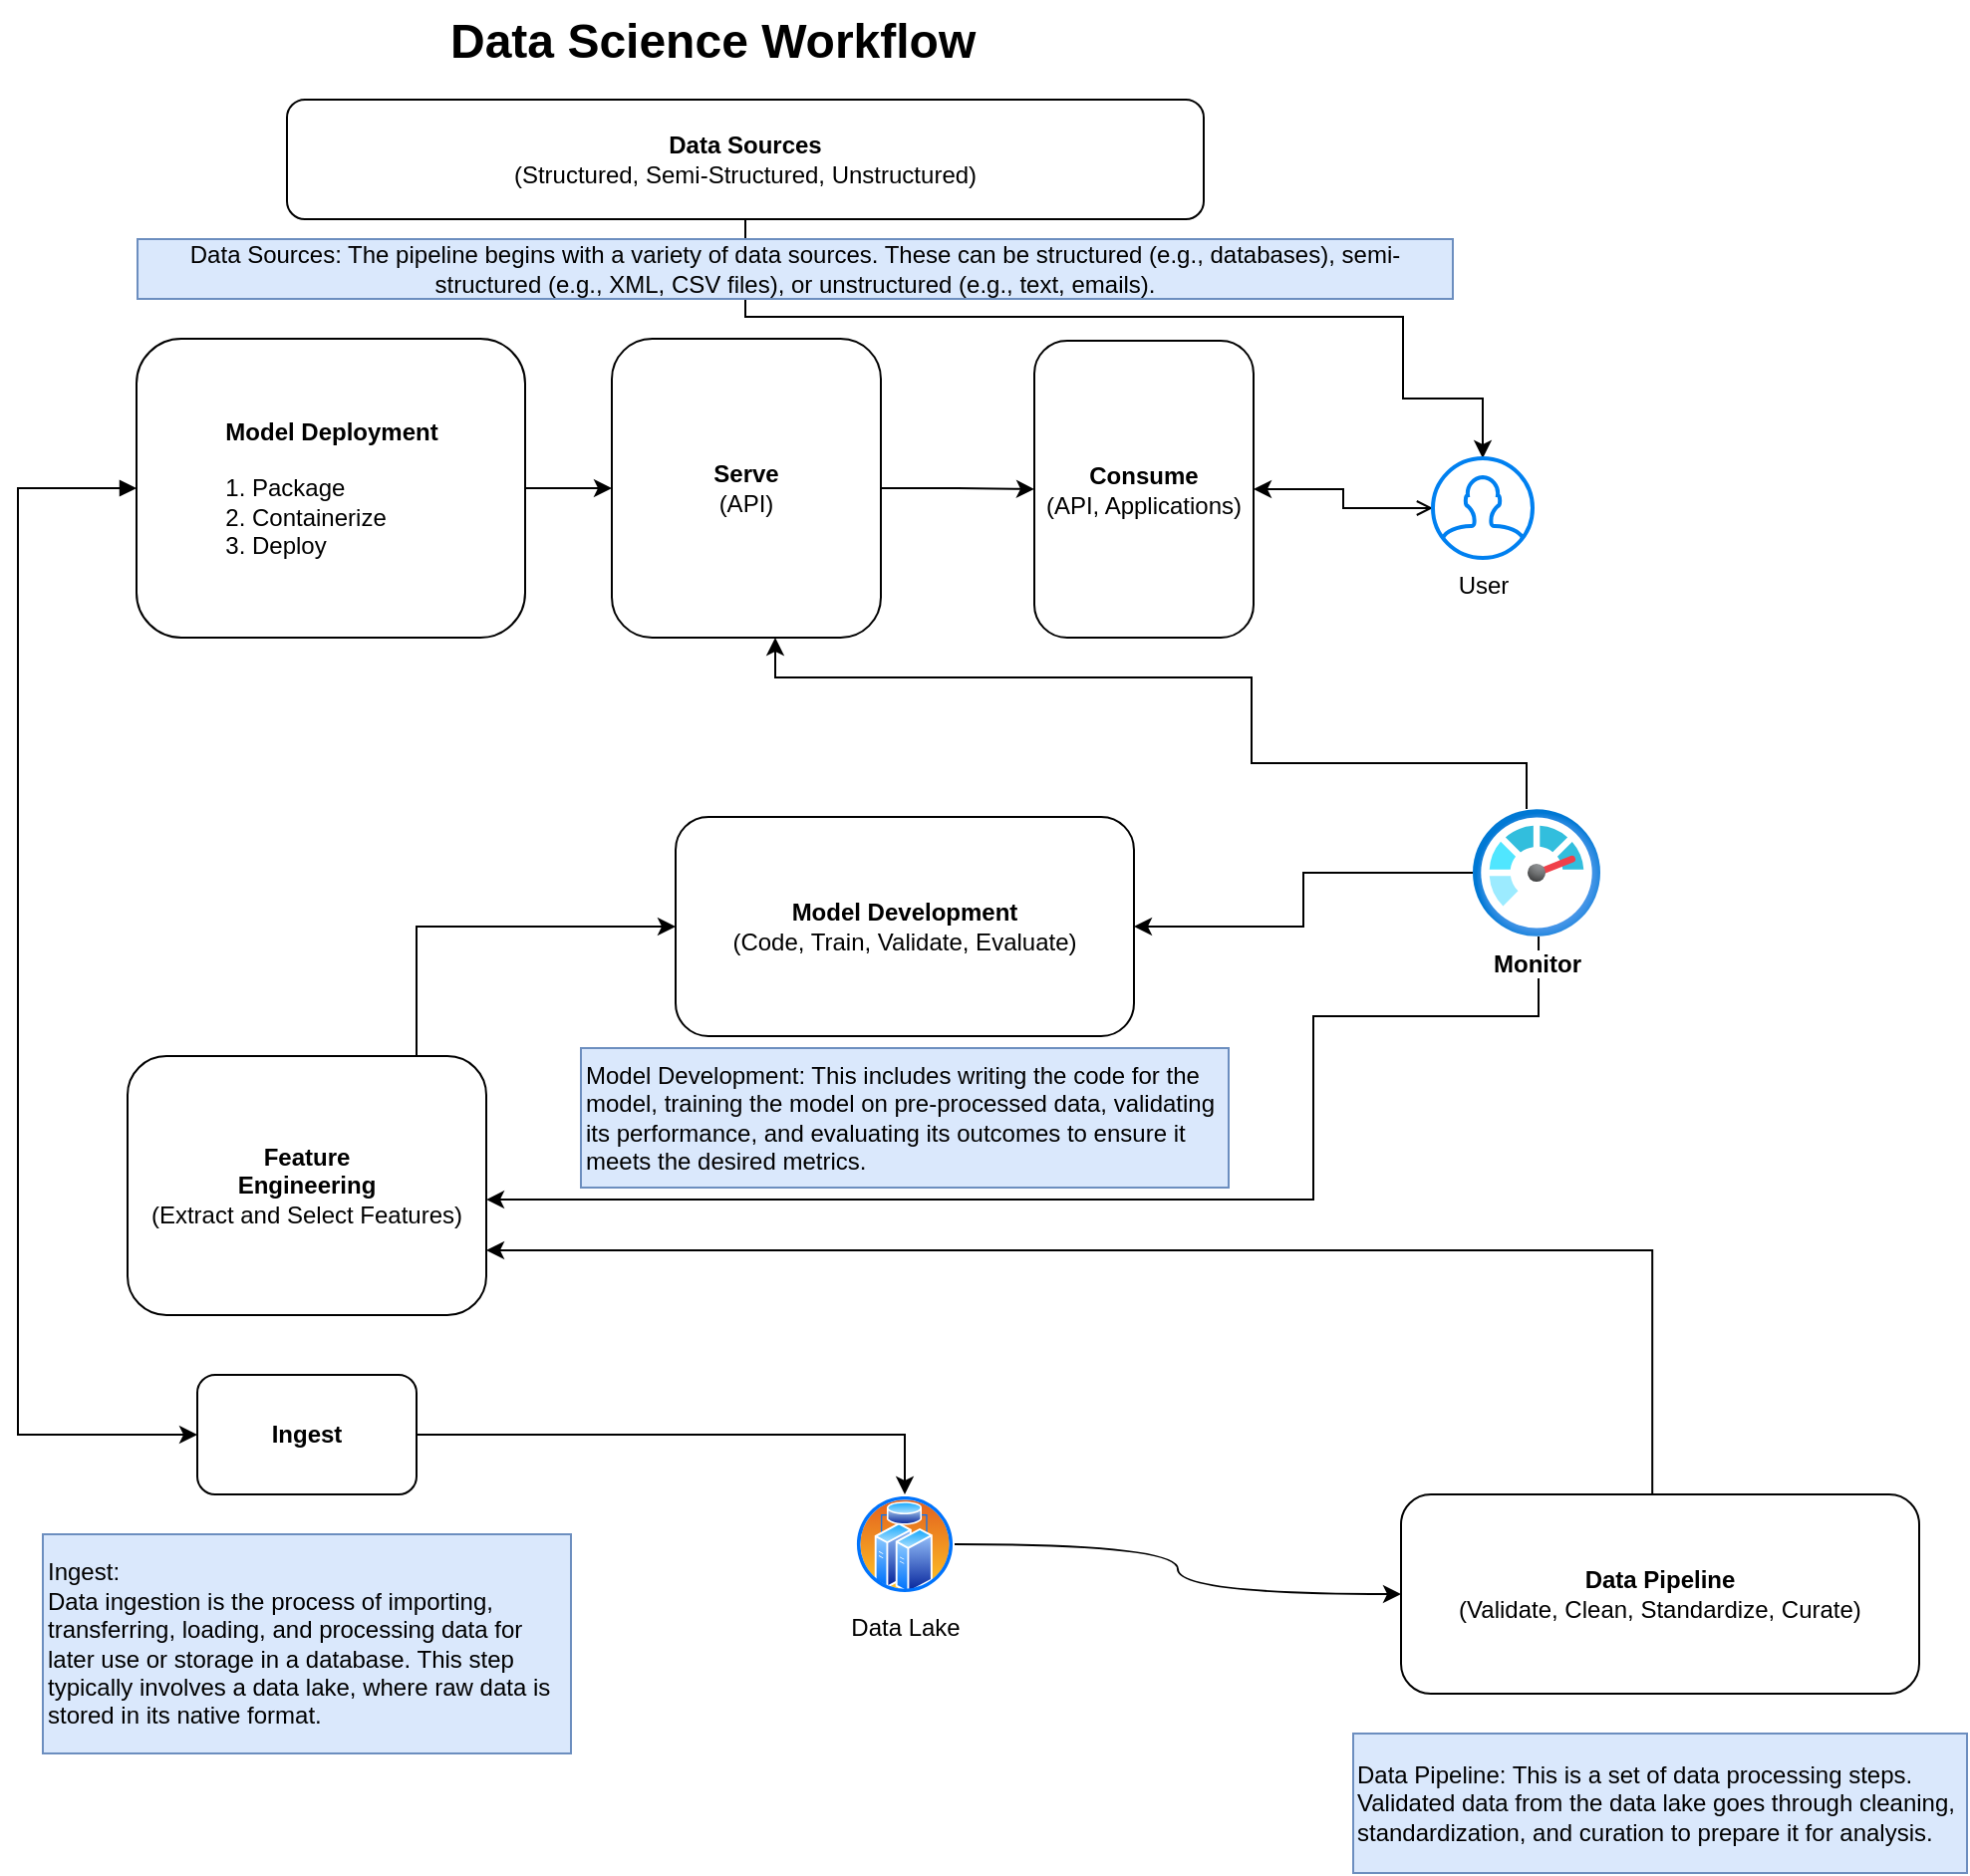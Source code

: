 <mxfile version="24.2.5" type="github">
  <diagram name="Seite-1" id="fTFykLj2f5kGOEzCg6G0">
    <mxGraphModel dx="1195" dy="722" grid="1" gridSize="10" guides="1" tooltips="1" connect="1" arrows="1" fold="1" page="1" pageScale="1" pageWidth="827" pageHeight="1169" math="0" shadow="0">
      <root>
        <mxCell id="0" />
        <mxCell id="1" parent="0" />
        <mxCell id="8dWeRQJoe6eqsGYIArm2-1" value="&lt;b&gt;Data Sources&lt;/b&gt;&lt;div&gt;(Structured, Semi-Structured, Unstructured)&lt;/div&gt;" style="rounded=1;whiteSpace=wrap;html=1;" vertex="1" parent="1">
          <mxGeometry x="155" y="90" width="460" height="60" as="geometry" />
        </mxCell>
        <mxCell id="8dWeRQJoe6eqsGYIArm2-2" value="" style="edgeStyle=orthogonalEdgeStyle;rounded=0;orthogonalLoop=1;jettySize=auto;html=1;exitX=0.5;exitY=1;exitDx=0;exitDy=0;strokeColor=default;" edge="1" parent="1" source="8dWeRQJoe6eqsGYIArm2-1" target="8dWeRQJoe6eqsGYIArm2-5">
          <mxGeometry relative="1" as="geometry">
            <mxPoint x="385" y="139" as="sourcePoint" />
            <Array as="points">
              <mxPoint x="385" y="199" />
              <mxPoint x="715" y="199" />
              <mxPoint x="715" y="240" />
              <mxPoint x="755" y="240" />
            </Array>
          </mxGeometry>
        </mxCell>
        <mxCell id="8dWeRQJoe6eqsGYIArm2-3" value="&lt;b&gt;Consume&lt;/b&gt;&lt;div&gt;(API, Applications)&lt;/div&gt;" style="rounded=1;whiteSpace=wrap;html=1;" vertex="1" parent="1">
          <mxGeometry x="530" y="211" width="110" height="149" as="geometry" />
        </mxCell>
        <mxCell id="8dWeRQJoe6eqsGYIArm2-4" value="" style="edgeStyle=orthogonalEdgeStyle;rounded=0;orthogonalLoop=1;jettySize=auto;html=1;startArrow=open;startFill=0;" edge="1" parent="1" source="8dWeRQJoe6eqsGYIArm2-5" target="8dWeRQJoe6eqsGYIArm2-3">
          <mxGeometry relative="1" as="geometry" />
        </mxCell>
        <mxCell id="8dWeRQJoe6eqsGYIArm2-5" value="User" style="html=1;verticalLabelPosition=bottom;align=center;labelBackgroundColor=#ffffff;verticalAlign=top;strokeWidth=2;strokeColor=#0080F0;shadow=0;dashed=0;shape=mxgraph.ios7.icons.user;" vertex="1" parent="1">
          <mxGeometry x="730" y="270" width="50" height="50" as="geometry" />
        </mxCell>
        <mxCell id="8dWeRQJoe6eqsGYIArm2-6" value="" style="edgeStyle=orthogonalEdgeStyle;rounded=0;orthogonalLoop=1;jettySize=auto;html=1;" edge="1" parent="1" source="8dWeRQJoe6eqsGYIArm2-7" target="8dWeRQJoe6eqsGYIArm2-3">
          <mxGeometry relative="1" as="geometry" />
        </mxCell>
        <mxCell id="8dWeRQJoe6eqsGYIArm2-7" value="&lt;b&gt;Serve&lt;/b&gt;&lt;div&gt;(API)&lt;/div&gt;" style="rounded=1;whiteSpace=wrap;html=1;" vertex="1" parent="1">
          <mxGeometry x="318" y="210" width="135" height="150" as="geometry" />
        </mxCell>
        <mxCell id="8dWeRQJoe6eqsGYIArm2-8" value="" style="edgeStyle=orthogonalEdgeStyle;rounded=0;orthogonalLoop=1;jettySize=auto;html=1;" edge="1" parent="1" source="8dWeRQJoe6eqsGYIArm2-9" target="8dWeRQJoe6eqsGYIArm2-7">
          <mxGeometry relative="1" as="geometry" />
        </mxCell>
        <mxCell id="8dWeRQJoe6eqsGYIArm2-9" value="&lt;div style=&quot;text-align: left;&quot;&gt;&lt;span style=&quot;background-color: initial;&quot;&gt;&lt;b&gt;Model&amp;nbsp;&lt;/b&gt;&lt;/span&gt;&lt;b style=&quot;background-color: initial; text-align: center;&quot;&gt;Deployment&lt;/b&gt;&lt;/div&gt;&lt;div style=&quot;&quot;&gt;&lt;b&gt;&lt;br&gt;&lt;/b&gt;&lt;/div&gt;&lt;div style=&quot;text-align: left;&quot;&gt;1. Package&lt;/div&gt;&lt;div style=&quot;text-align: left;&quot;&gt;2. Containerize&lt;/div&gt;&lt;div style=&quot;text-align: left;&quot;&gt;3. Deploy&lt;/div&gt;" style="rounded=1;whiteSpace=wrap;html=1;" vertex="1" parent="1">
          <mxGeometry x="79.5" y="210" width="195" height="150" as="geometry" />
        </mxCell>
        <mxCell id="8dWeRQJoe6eqsGYIArm2-10" value="&lt;b&gt;Model Development&lt;/b&gt;&lt;div&gt;(Code, Train, Validate, Evaluate)&lt;/div&gt;" style="rounded=1;whiteSpace=wrap;html=1;" vertex="1" parent="1">
          <mxGeometry x="350" y="450" width="230" height="110" as="geometry" />
        </mxCell>
        <mxCell id="8dWeRQJoe6eqsGYIArm2-11" style="edgeStyle=orthogonalEdgeStyle;rounded=0;orthogonalLoop=1;jettySize=auto;html=1;entryX=0;entryY=0.5;entryDx=0;entryDy=0;" edge="1" parent="1" source="8dWeRQJoe6eqsGYIArm2-12" target="8dWeRQJoe6eqsGYIArm2-10">
          <mxGeometry relative="1" as="geometry">
            <Array as="points">
              <mxPoint x="220" y="505" />
            </Array>
          </mxGeometry>
        </mxCell>
        <mxCell id="8dWeRQJoe6eqsGYIArm2-12" value="&lt;b&gt;Feature&lt;/b&gt;&lt;div&gt;&lt;b&gt;Engineering&lt;/b&gt;&lt;/div&gt;&lt;div&gt;(Extract and Select Features)&lt;/div&gt;" style="rounded=1;whiteSpace=wrap;html=1;" vertex="1" parent="1">
          <mxGeometry x="75" y="570" width="180" height="130" as="geometry" />
        </mxCell>
        <mxCell id="8dWeRQJoe6eqsGYIArm2-13" style="edgeStyle=orthogonalEdgeStyle;rounded=0;orthogonalLoop=1;jettySize=auto;html=1;exitX=0.422;exitY=0;exitDx=0;exitDy=0;exitPerimeter=0;" edge="1" parent="1" source="8dWeRQJoe6eqsGYIArm2-16" target="8dWeRQJoe6eqsGYIArm2-7">
          <mxGeometry relative="1" as="geometry">
            <mxPoint x="639" y="413" as="sourcePoint" />
            <Array as="points">
              <mxPoint x="639" y="423" />
              <mxPoint x="639" y="380" />
              <mxPoint x="400" y="380" />
            </Array>
          </mxGeometry>
        </mxCell>
        <mxCell id="8dWeRQJoe6eqsGYIArm2-14" value="" style="edgeStyle=orthogonalEdgeStyle;rounded=0;orthogonalLoop=1;jettySize=auto;html=1;entryX=1;entryY=0.5;entryDx=0;entryDy=0;" edge="1" parent="1" source="8dWeRQJoe6eqsGYIArm2-16" target="8dWeRQJoe6eqsGYIArm2-10">
          <mxGeometry relative="1" as="geometry">
            <mxPoint x="560" y="455" as="targetPoint" />
          </mxGeometry>
        </mxCell>
        <mxCell id="8dWeRQJoe6eqsGYIArm2-15" style="rounded=0;orthogonalLoop=1;jettySize=auto;html=1;entryX=1;entryY=0.554;entryDx=0;entryDy=0;edgeStyle=orthogonalEdgeStyle;entryPerimeter=0;exitX=0.516;exitY=1;exitDx=0;exitDy=0;exitPerimeter=0;" edge="1" parent="1" source="8dWeRQJoe6eqsGYIArm2-16" target="8dWeRQJoe6eqsGYIArm2-12">
          <mxGeometry relative="1" as="geometry">
            <mxPoint x="320" y="642" as="targetPoint" />
            <Array as="points">
              <mxPoint x="783" y="550" />
              <mxPoint x="670" y="550" />
              <mxPoint x="670" y="642" />
            </Array>
            <mxPoint x="637" y="587" as="sourcePoint" />
          </mxGeometry>
        </mxCell>
        <mxCell id="8dWeRQJoe6eqsGYIArm2-16" value="&lt;b&gt;Monitor&lt;/b&gt;" style="image;aspect=fixed;html=1;points=[];align=center;fontSize=12;image=img/lib/azure2/management_governance/Monitor.svg;" vertex="1" parent="1">
          <mxGeometry x="750" y="446" width="64" height="64" as="geometry" />
        </mxCell>
        <mxCell id="8dWeRQJoe6eqsGYIArm2-17" style="edgeStyle=orthogonalEdgeStyle;rounded=0;orthogonalLoop=1;jettySize=auto;html=1;entryX=1;entryY=0.75;entryDx=0;entryDy=0;exitX=0.485;exitY=0;exitDx=0;exitDy=0;exitPerimeter=0;" edge="1" parent="1" source="8dWeRQJoe6eqsGYIArm2-18" target="8dWeRQJoe6eqsGYIArm2-12">
          <mxGeometry relative="1" as="geometry">
            <mxPoint x="390" y="640" as="targetPoint" />
            <mxPoint x="460" y="710" as="sourcePoint" />
          </mxGeometry>
        </mxCell>
        <mxCell id="8dWeRQJoe6eqsGYIArm2-18" value="&lt;b&gt;Data Pipeline&lt;/b&gt;&lt;div&gt;(Validate, Clean, Standardize, Curate)&lt;/div&gt;" style="rounded=1;whiteSpace=wrap;html=1;" vertex="1" parent="1">
          <mxGeometry x="714" y="790" width="260" height="100" as="geometry" />
        </mxCell>
        <mxCell id="8dWeRQJoe6eqsGYIArm2-19" value="" style="edgeStyle=orthogonalEdgeStyle;rounded=0;orthogonalLoop=1;jettySize=auto;html=1;entryX=0.5;entryY=0;entryDx=0;entryDy=0;" edge="1" parent="1" source="8dWeRQJoe6eqsGYIArm2-20" target="8dWeRQJoe6eqsGYIArm2-22">
          <mxGeometry relative="1" as="geometry">
            <mxPoint x="360" y="795" as="targetPoint" />
          </mxGeometry>
        </mxCell>
        <mxCell id="8dWeRQJoe6eqsGYIArm2-20" value="&lt;b&gt;Ingest&lt;/b&gt;" style="rounded=1;whiteSpace=wrap;html=1;" vertex="1" parent="1">
          <mxGeometry x="110" y="730" width="110" height="60" as="geometry" />
        </mxCell>
        <mxCell id="8dWeRQJoe6eqsGYIArm2-21" value="" style="edgeStyle=orthogonalEdgeStyle;rounded=0;orthogonalLoop=1;jettySize=auto;html=1;curved=1;exitX=1;exitY=0.5;exitDx=0;exitDy=0;" edge="1" parent="1" source="8dWeRQJoe6eqsGYIArm2-22" target="8dWeRQJoe6eqsGYIArm2-18">
          <mxGeometry relative="1" as="geometry">
            <mxPoint x="410" y="795" as="sourcePoint" />
          </mxGeometry>
        </mxCell>
        <mxCell id="8dWeRQJoe6eqsGYIArm2-22" value="Data Lake" style="image;aspect=fixed;perimeter=ellipsePerimeter;html=1;align=center;shadow=0;dashed=0;spacingTop=3;image=img/lib/active_directory/cluster_server.svg;" vertex="1" parent="1">
          <mxGeometry x="440" y="790" width="50" height="50" as="geometry" />
        </mxCell>
        <mxCell id="8dWeRQJoe6eqsGYIArm2-23" style="edgeStyle=orthogonalEdgeStyle;rounded=0;orthogonalLoop=1;jettySize=auto;html=1;entryX=0;entryY=0.5;entryDx=0;entryDy=0;exitX=0;exitY=0.5;exitDx=0;exitDy=0;startArrow=block;startFill=1;" edge="1" parent="1" source="8dWeRQJoe6eqsGYIArm2-9" target="8dWeRQJoe6eqsGYIArm2-20">
          <mxGeometry relative="1" as="geometry">
            <mxPoint x="155" y="220" as="sourcePoint" />
            <mxPoint x="112" y="764" as="targetPoint" />
            <Array as="points">
              <mxPoint x="20" y="285" />
              <mxPoint x="20" y="760" />
            </Array>
          </mxGeometry>
        </mxCell>
        <mxCell id="8dWeRQJoe6eqsGYIArm2-24" value="&lt;h1 style=&quot;margin-top: 0px;&quot;&gt;Data Science Workflow&amp;nbsp;&lt;/h1&gt;&lt;div&gt;&lt;br&gt;&lt;/div&gt;&lt;p&gt;&lt;br&gt;&lt;/p&gt;" style="text;html=1;whiteSpace=wrap;overflow=hidden;rounded=0;" vertex="1" parent="1">
          <mxGeometry x="235" y="40" width="300" height="40" as="geometry" />
        </mxCell>
        <mxCell id="8dWeRQJoe6eqsGYIArm2-25" value="Data Sources: The pipeline begins with a variety of data sources. These can be structured (e.g., databases), semi-structured (e.g., XML, CSV files), or unstructured (e.g., text, emails)." style="text;html=1;align=center;verticalAlign=middle;whiteSpace=wrap;rounded=0;fillColor=#dae8fc;strokeColor=#6c8ebf;" vertex="1" parent="1">
          <mxGeometry x="80" y="160" width="660" height="30" as="geometry" />
        </mxCell>
        <mxCell id="8dWeRQJoe6eqsGYIArm2-26" value="&lt;div style=&quot;&quot;&gt;&lt;span style=&quot;background-color: initial;&quot;&gt;Ingest:&amp;nbsp;&lt;/span&gt;&lt;/div&gt;&lt;div style=&quot;&quot;&gt;&lt;span style=&quot;background-color: initial;&quot;&gt;Data ingestion is the process of importing, transferring, loading, and processing data for later use or storage in a database. This step typically involves a data lake, where raw data is stored in its native format.&lt;/span&gt;&lt;/div&gt;" style="text;html=1;align=left;verticalAlign=middle;whiteSpace=wrap;rounded=0;fillColor=#dae8fc;strokeColor=#6c8ebf;" vertex="1" parent="1">
          <mxGeometry x="32.5" y="810" width="265" height="110" as="geometry" />
        </mxCell>
        <mxCell id="8dWeRQJoe6eqsGYIArm2-27" value="&lt;div style=&quot;&quot;&gt;Data Pipeline: This is a set of data processing steps. Validated data from the data lake goes through cleaning, standardization, and curation to prepare it for analysis.&lt;br&gt;&lt;/div&gt;" style="text;html=1;align=left;verticalAlign=middle;whiteSpace=wrap;rounded=0;fillColor=#dae8fc;strokeColor=#6c8ebf;" vertex="1" parent="1">
          <mxGeometry x="690" y="910" width="308" height="70" as="geometry" />
        </mxCell>
        <mxCell id="8dWeRQJoe6eqsGYIArm2-29" value="&lt;div style=&quot;&quot;&gt;Model Development: This includes writing the code for the model, training the model on pre-processed data, validating its performance, and evaluating its outcomes to ensure it meets the desired metrics.&lt;br&gt;&lt;/div&gt;" style="text;html=1;align=left;verticalAlign=middle;whiteSpace=wrap;rounded=0;fillColor=#dae8fc;strokeColor=#6c8ebf;" vertex="1" parent="1">
          <mxGeometry x="302.5" y="566" width="325" height="70" as="geometry" />
        </mxCell>
        <mxCell id="8dWeRQJoe6eqsGYIArm2-30" style="edgeStyle=orthogonalEdgeStyle;rounded=0;orthogonalLoop=1;jettySize=auto;html=1;exitX=0.5;exitY=1;exitDx=0;exitDy=0;" edge="1" parent="1" source="8dWeRQJoe6eqsGYIArm2-29" target="8dWeRQJoe6eqsGYIArm2-29">
          <mxGeometry relative="1" as="geometry" />
        </mxCell>
      </root>
    </mxGraphModel>
  </diagram>
</mxfile>
